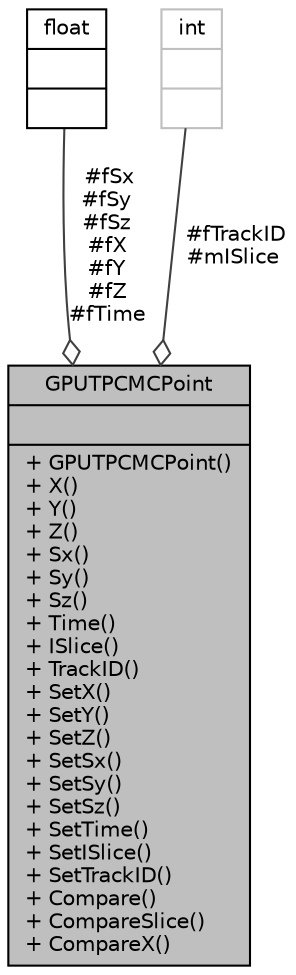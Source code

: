 digraph "GPUTPCMCPoint"
{
 // INTERACTIVE_SVG=YES
  bgcolor="transparent";
  edge [fontname="Helvetica",fontsize="10",labelfontname="Helvetica",labelfontsize="10"];
  node [fontname="Helvetica",fontsize="10",shape=record];
  Node1 [label="{GPUTPCMCPoint\n||+ GPUTPCMCPoint()\l+ X()\l+ Y()\l+ Z()\l+ Sx()\l+ Sy()\l+ Sz()\l+ Time()\l+ ISlice()\l+ TrackID()\l+ SetX()\l+ SetY()\l+ SetZ()\l+ SetSx()\l+ SetSy()\l+ SetSz()\l+ SetTime()\l+ SetISlice()\l+ SetTrackID()\l+ Compare()\l+ CompareSlice()\l+ CompareX()\l}",height=0.2,width=0.4,color="black", fillcolor="grey75", style="filled", fontcolor="black"];
  Node2 -> Node1 [color="grey25",fontsize="10",style="solid",label=" #fSx\n#fSy\n#fSz\n#fX\n#fY\n#fZ\n#fTime" ,arrowhead="odiamond",fontname="Helvetica"];
  Node2 [label="{float\n||}",height=0.2,width=0.4,color="black",URL="$d4/dc3/classfloat.html"];
  Node3 -> Node1 [color="grey25",fontsize="10",style="solid",label=" #fTrackID\n#mISlice" ,arrowhead="odiamond",fontname="Helvetica"];
  Node3 [label="{int\n||}",height=0.2,width=0.4,color="grey75"];
}
